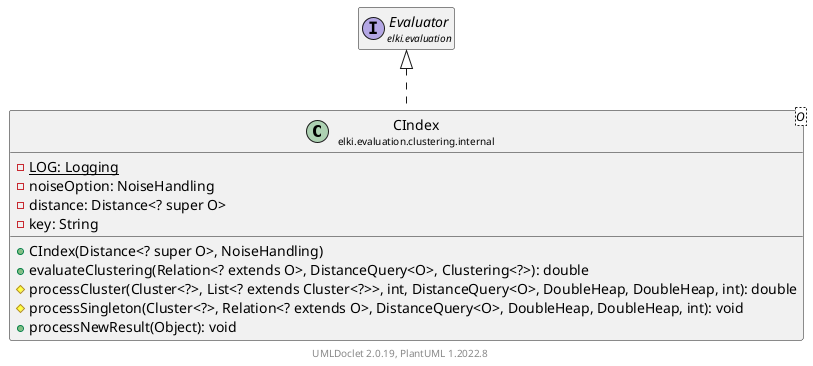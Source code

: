 @startuml
    remove .*\.(Instance|Par|Parameterizer|Factory)$
    set namespaceSeparator none
    hide empty fields
    hide empty methods

    class "<size:14>CIndex\n<size:10>elki.evaluation.clustering.internal" as elki.evaluation.clustering.internal.CIndex<O> [[CIndex.html]] {
        {static} -LOG: Logging
        -noiseOption: NoiseHandling
        -distance: Distance<? super O>
        -key: String
        +CIndex(Distance<? super O>, NoiseHandling)
        +evaluateClustering(Relation<? extends O>, DistanceQuery<O>, Clustering<?>): double
        #processCluster(Cluster<?>, List<? extends Cluster<?>>, int, DistanceQuery<O>, DoubleHeap, DoubleHeap, int): double
        #processSingleton(Cluster<?>, Relation<? extends O>, DistanceQuery<O>, DoubleHeap, DoubleHeap, int): void
        +processNewResult(Object): void
    }

    interface "<size:14>Evaluator\n<size:10>elki.evaluation" as elki.evaluation.Evaluator [[../../Evaluator.html]]
    class "<size:14>CIndex.Par\n<size:10>elki.evaluation.clustering.internal" as elki.evaluation.clustering.internal.CIndex.Par<O> [[CIndex.Par.html]]

    elki.evaluation.Evaluator <|.. elki.evaluation.clustering.internal.CIndex
    elki.evaluation.clustering.internal.CIndex +-- elki.evaluation.clustering.internal.CIndex.Par

    center footer UMLDoclet 2.0.19, PlantUML 1.2022.8
@enduml
